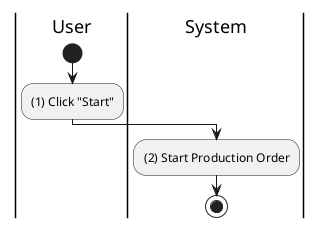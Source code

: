 @startuml production-order-start
|u|User
|s|System

|u|
start
:(1) Click "Start";

|s|
:(2) Start Production Order;
stop
@enduml
